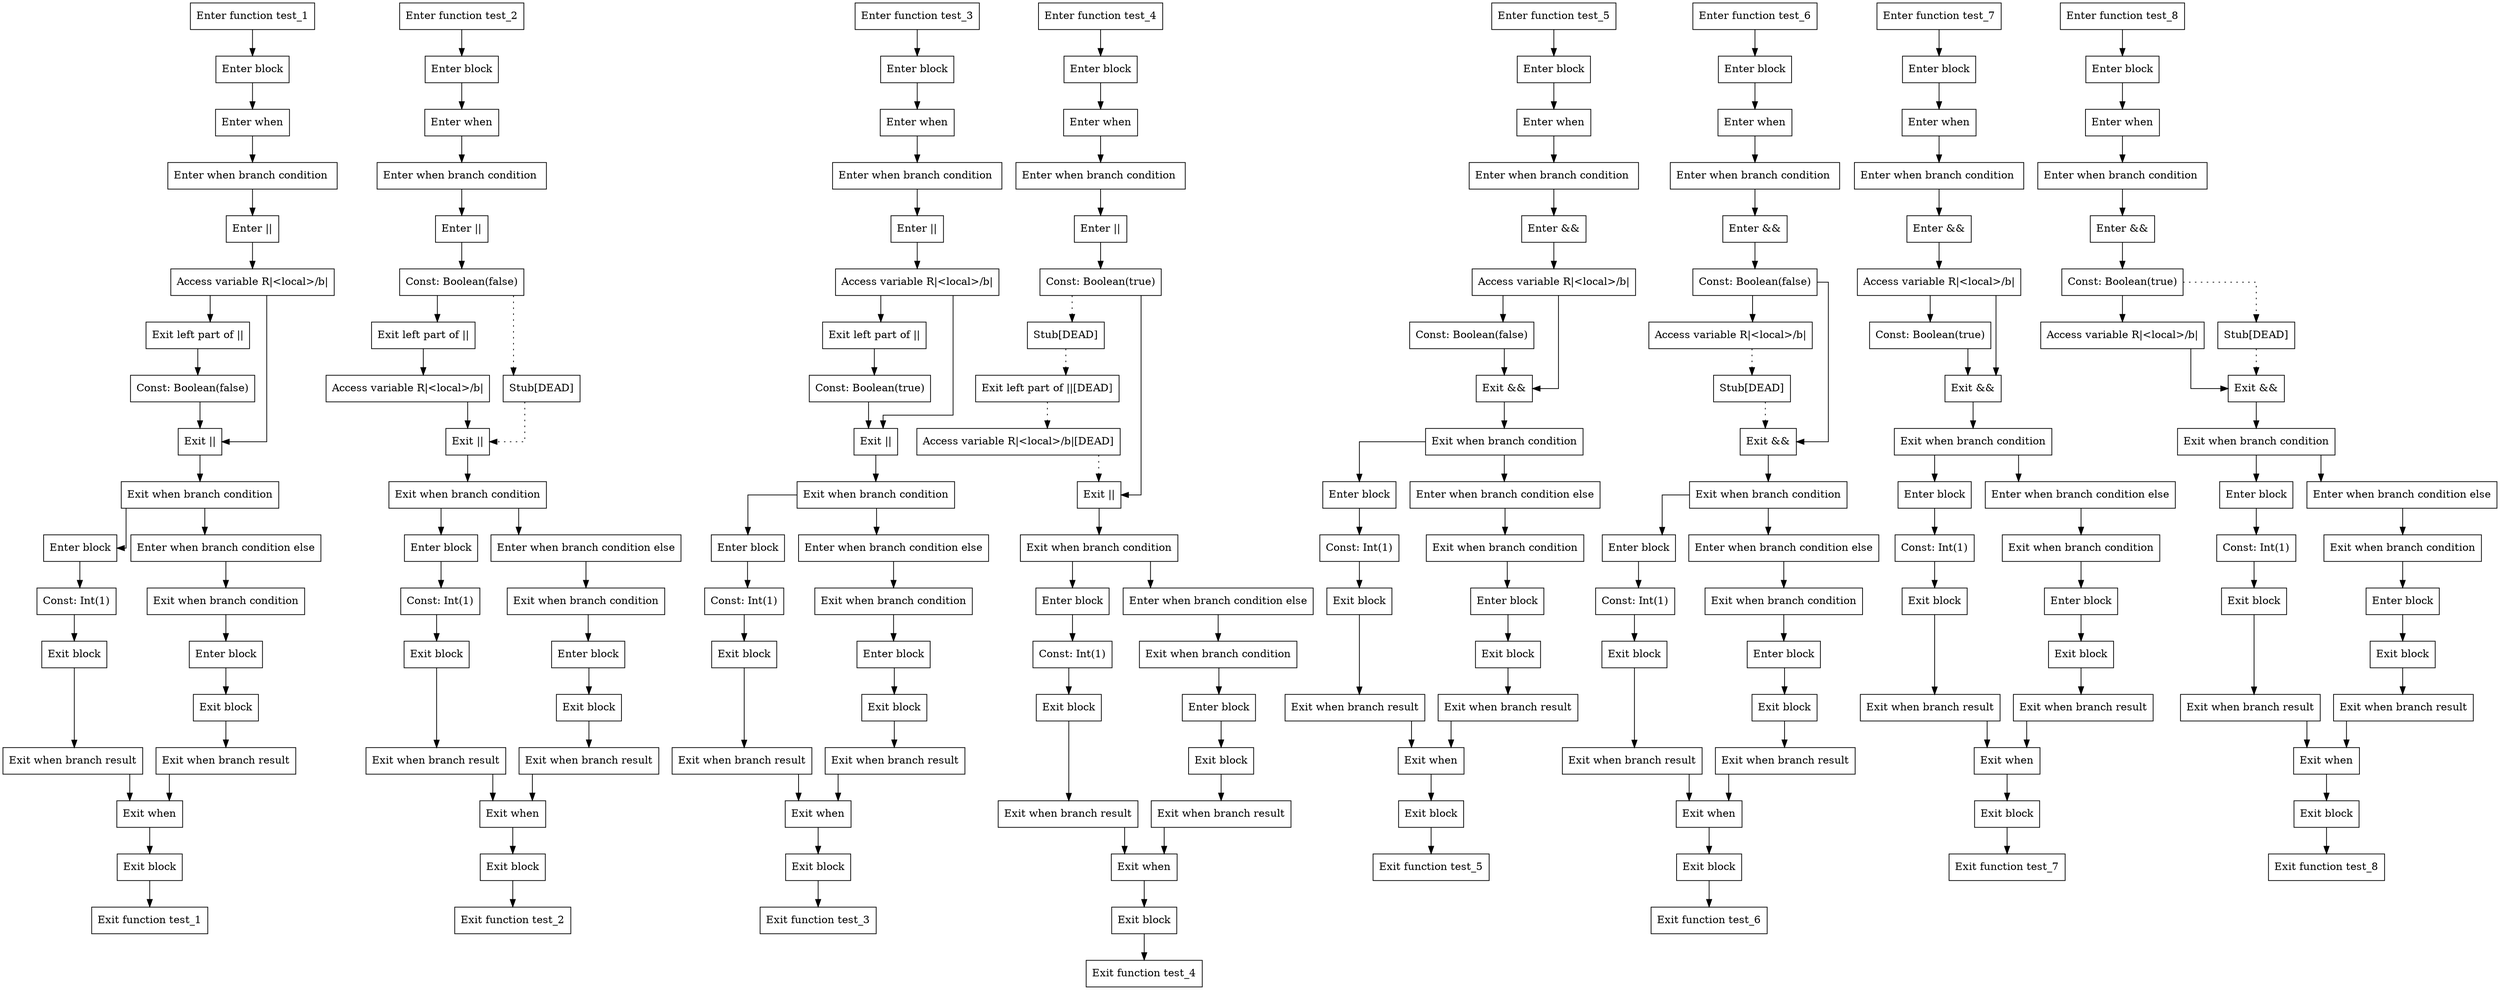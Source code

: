 digraph booleanOperatorsWithConsts_kt {
graph [splines=ortho]

subgraph test_1 {
  0 [shape=box label="Enter function test_1"];
  1 [shape=box label="Enter block"];
  2 [shape=box label="Enter when"];
  3 [shape=box label="Enter when branch condition "];
  4 [shape=box label="Enter ||"];
  5 [shape=box label="Access variable R|<local>/b|"];
  6 [shape=box label="Exit left part of ||"];
  7 [shape=box label="Const: Boolean(false)"];
  8 [shape=box label="Exit ||"];
  9 [shape=box label="Exit when branch condition"];
  10 [shape=box label="Enter block"];
  11 [shape=box label="Const: Int(1)"];
  12 [shape=box label="Exit block"];
  13 [shape=box label="Exit when branch result"];
  14 [shape=box label="Enter when branch condition else"];
  15 [shape=box label="Exit when branch condition"];
  16 [shape=box label="Enter block"];
  17 [shape=box label="Exit block"];
  18 [shape=box label="Exit when branch result"];
  19 [shape=box label="Exit when"];
  20 [shape=box label="Exit block"];
  21 [shape=box label="Exit function test_1"];

  0 -> {1};
  1 -> {2};
  2 -> {3};
  3 -> {4};
  4 -> {5};
  5 -> {8 6};
  6 -> {7};
  7 -> {8};
  8 -> {9};
  9 -> {10 14};
  10 -> {11};
  11 -> {12};
  12 -> {13};
  13 -> {19};
  14 -> {15};
  15 -> {16};
  16 -> {17};
  17 -> {18};
  18 -> {19};
  19 -> {20};
  20 -> {21};
}

subgraph test_2 {
  22 [shape=box label="Enter function test_2"];
  23 [shape=box label="Enter block"];
  24 [shape=box label="Enter when"];
  25 [shape=box label="Enter when branch condition "];
  26 [shape=box label="Enter ||"];
  27 [shape=box label="Const: Boolean(false)"];
  28 [shape=box label="Exit left part of ||"];
  29 [shape=box label="Access variable R|<local>/b|"];
  30 [shape=box label="Stub[DEAD]"];
  31 [shape=box label="Exit ||"];
  32 [shape=box label="Exit when branch condition"];
  33 [shape=box label="Enter block"];
  34 [shape=box label="Const: Int(1)"];
  35 [shape=box label="Exit block"];
  36 [shape=box label="Exit when branch result"];
  37 [shape=box label="Enter when branch condition else"];
  38 [shape=box label="Exit when branch condition"];
  39 [shape=box label="Enter block"];
  40 [shape=box label="Exit block"];
  41 [shape=box label="Exit when branch result"];
  42 [shape=box label="Exit when"];
  43 [shape=box label="Exit block"];
  44 [shape=box label="Exit function test_2"];

  22 -> {23};
  23 -> {24};
  24 -> {25};
  25 -> {26};
  26 -> {27};
  27 -> {28};
  27 -> {30} [style=dotted];
  28 -> {29};
  29 -> {31};
  30 -> {31} [style=dotted];
  31 -> {32};
  32 -> {33 37};
  33 -> {34};
  34 -> {35};
  35 -> {36};
  36 -> {42};
  37 -> {38};
  38 -> {39};
  39 -> {40};
  40 -> {41};
  41 -> {42};
  42 -> {43};
  43 -> {44};
}

subgraph test_3 {
  45 [shape=box label="Enter function test_3"];
  46 [shape=box label="Enter block"];
  47 [shape=box label="Enter when"];
  48 [shape=box label="Enter when branch condition "];
  49 [shape=box label="Enter ||"];
  50 [shape=box label="Access variable R|<local>/b|"];
  51 [shape=box label="Exit left part of ||"];
  52 [shape=box label="Const: Boolean(true)"];
  53 [shape=box label="Exit ||"];
  54 [shape=box label="Exit when branch condition"];
  55 [shape=box label="Enter block"];
  56 [shape=box label="Const: Int(1)"];
  57 [shape=box label="Exit block"];
  58 [shape=box label="Exit when branch result"];
  59 [shape=box label="Enter when branch condition else"];
  60 [shape=box label="Exit when branch condition"];
  61 [shape=box label="Enter block"];
  62 [shape=box label="Exit block"];
  63 [shape=box label="Exit when branch result"];
  64 [shape=box label="Exit when"];
  65 [shape=box label="Exit block"];
  66 [shape=box label="Exit function test_3"];

  45 -> {46};
  46 -> {47};
  47 -> {48};
  48 -> {49};
  49 -> {50};
  50 -> {53 51};
  51 -> {52};
  52 -> {53};
  53 -> {54};
  54 -> {55 59};
  55 -> {56};
  56 -> {57};
  57 -> {58};
  58 -> {64};
  59 -> {60};
  60 -> {61};
  61 -> {62};
  62 -> {63};
  63 -> {64};
  64 -> {65};
  65 -> {66};
}

subgraph test_4 {
  67 [shape=box label="Enter function test_4"];
  68 [shape=box label="Enter block"];
  69 [shape=box label="Enter when"];
  70 [shape=box label="Enter when branch condition "];
  71 [shape=box label="Enter ||"];
  72 [shape=box label="Const: Boolean(true)"];
  73 [shape=box label="Stub[DEAD]"];
  74 [shape=box label="Exit left part of ||[DEAD]"];
  75 [shape=box label="Access variable R|<local>/b|[DEAD]"];
  76 [shape=box label="Exit ||"];
  77 [shape=box label="Exit when branch condition"];
  78 [shape=box label="Enter block"];
  79 [shape=box label="Const: Int(1)"];
  80 [shape=box label="Exit block"];
  81 [shape=box label="Exit when branch result"];
  82 [shape=box label="Enter when branch condition else"];
  83 [shape=box label="Exit when branch condition"];
  84 [shape=box label="Enter block"];
  85 [shape=box label="Exit block"];
  86 [shape=box label="Exit when branch result"];
  87 [shape=box label="Exit when"];
  88 [shape=box label="Exit block"];
  89 [shape=box label="Exit function test_4"];

  67 -> {68};
  68 -> {69};
  69 -> {70};
  70 -> {71};
  71 -> {72};
  72 -> {76};
  72 -> {73} [style=dotted];
  73 -> {74} [style=dotted];
  74 -> {75} [style=dotted];
  75 -> {76} [style=dotted];
  76 -> {77};
  77 -> {78 82};
  78 -> {79};
  79 -> {80};
  80 -> {81};
  81 -> {87};
  82 -> {83};
  83 -> {84};
  84 -> {85};
  85 -> {86};
  86 -> {87};
  87 -> {88};
  88 -> {89};
}

subgraph test_5 {
  90 [shape=box label="Enter function test_5"];
  91 [shape=box label="Enter block"];
  92 [shape=box label="Enter when"];
  93 [shape=box label="Enter when branch condition "];
  94 [shape=box label="Enter &&"];
  95 [shape=box label="Access variable R|<local>/b|"];
  96 [shape=box label="Const: Boolean(false)"];
  97 [shape=box label="Exit &&"];
  98 [shape=box label="Exit when branch condition"];
  99 [shape=box label="Enter block"];
  100 [shape=box label="Const: Int(1)"];
  101 [shape=box label="Exit block"];
  102 [shape=box label="Exit when branch result"];
  103 [shape=box label="Enter when branch condition else"];
  104 [shape=box label="Exit when branch condition"];
  105 [shape=box label="Enter block"];
  106 [shape=box label="Exit block"];
  107 [shape=box label="Exit when branch result"];
  108 [shape=box label="Exit when"];
  109 [shape=box label="Exit block"];
  110 [shape=box label="Exit function test_5"];

  90 -> {91};
  91 -> {92};
  92 -> {93};
  93 -> {94};
  94 -> {95};
  95 -> {97 96};
  96 -> {97};
  97 -> {98};
  98 -> {99 103};
  99 -> {100};
  100 -> {101};
  101 -> {102};
  102 -> {108};
  103 -> {104};
  104 -> {105};
  105 -> {106};
  106 -> {107};
  107 -> {108};
  108 -> {109};
  109 -> {110};
}

subgraph test_6 {
  111 [shape=box label="Enter function test_6"];
  112 [shape=box label="Enter block"];
  113 [shape=box label="Enter when"];
  114 [shape=box label="Enter when branch condition "];
  115 [shape=box label="Enter &&"];
  116 [shape=box label="Const: Boolean(false)"];
  117 [shape=box label="Access variable R|<local>/b|"];
  118 [shape=box label="Stub[DEAD]"];
  119 [shape=box label="Exit &&"];
  120 [shape=box label="Exit when branch condition"];
  121 [shape=box label="Enter block"];
  122 [shape=box label="Const: Int(1)"];
  123 [shape=box label="Exit block"];
  124 [shape=box label="Exit when branch result"];
  125 [shape=box label="Enter when branch condition else"];
  126 [shape=box label="Exit when branch condition"];
  127 [shape=box label="Enter block"];
  128 [shape=box label="Exit block"];
  129 [shape=box label="Exit when branch result"];
  130 [shape=box label="Exit when"];
  131 [shape=box label="Exit block"];
  132 [shape=box label="Exit function test_6"];

  111 -> {112};
  112 -> {113};
  113 -> {114};
  114 -> {115};
  115 -> {116};
  116 -> {119 117};
  117 -> {118} [style=dotted];
  118 -> {119} [style=dotted];
  119 -> {120};
  120 -> {121 125};
  121 -> {122};
  122 -> {123};
  123 -> {124};
  124 -> {130};
  125 -> {126};
  126 -> {127};
  127 -> {128};
  128 -> {129};
  129 -> {130};
  130 -> {131};
  131 -> {132};
}

subgraph test_7 {
  133 [shape=box label="Enter function test_7"];
  134 [shape=box label="Enter block"];
  135 [shape=box label="Enter when"];
  136 [shape=box label="Enter when branch condition "];
  137 [shape=box label="Enter &&"];
  138 [shape=box label="Access variable R|<local>/b|"];
  139 [shape=box label="Const: Boolean(true)"];
  140 [shape=box label="Exit &&"];
  141 [shape=box label="Exit when branch condition"];
  142 [shape=box label="Enter block"];
  143 [shape=box label="Const: Int(1)"];
  144 [shape=box label="Exit block"];
  145 [shape=box label="Exit when branch result"];
  146 [shape=box label="Enter when branch condition else"];
  147 [shape=box label="Exit when branch condition"];
  148 [shape=box label="Enter block"];
  149 [shape=box label="Exit block"];
  150 [shape=box label="Exit when branch result"];
  151 [shape=box label="Exit when"];
  152 [shape=box label="Exit block"];
  153 [shape=box label="Exit function test_7"];

  133 -> {134};
  134 -> {135};
  135 -> {136};
  136 -> {137};
  137 -> {138};
  138 -> {140 139};
  139 -> {140};
  140 -> {141};
  141 -> {142 146};
  142 -> {143};
  143 -> {144};
  144 -> {145};
  145 -> {151};
  146 -> {147};
  147 -> {148};
  148 -> {149};
  149 -> {150};
  150 -> {151};
  151 -> {152};
  152 -> {153};
}

subgraph test_8 {
  154 [shape=box label="Enter function test_8"];
  155 [shape=box label="Enter block"];
  156 [shape=box label="Enter when"];
  157 [shape=box label="Enter when branch condition "];
  158 [shape=box label="Enter &&"];
  159 [shape=box label="Const: Boolean(true)"];
  160 [shape=box label="Access variable R|<local>/b|"];
  161 [shape=box label="Stub[DEAD]"];
  162 [shape=box label="Exit &&"];
  163 [shape=box label="Exit when branch condition"];
  164 [shape=box label="Enter block"];
  165 [shape=box label="Const: Int(1)"];
  166 [shape=box label="Exit block"];
  167 [shape=box label="Exit when branch result"];
  168 [shape=box label="Enter when branch condition else"];
  169 [shape=box label="Exit when branch condition"];
  170 [shape=box label="Enter block"];
  171 [shape=box label="Exit block"];
  172 [shape=box label="Exit when branch result"];
  173 [shape=box label="Exit when"];
  174 [shape=box label="Exit block"];
  175 [shape=box label="Exit function test_8"];

  154 -> {155};
  155 -> {156};
  156 -> {157};
  157 -> {158};
  158 -> {159};
  159 -> {160};
  159 -> {161} [style=dotted];
  160 -> {162};
  161 -> {162} [style=dotted];
  162 -> {163};
  163 -> {164 168};
  164 -> {165};
  165 -> {166};
  166 -> {167};
  167 -> {173};
  168 -> {169};
  169 -> {170};
  170 -> {171};
  171 -> {172};
  172 -> {173};
  173 -> {174};
  174 -> {175};
}

}
